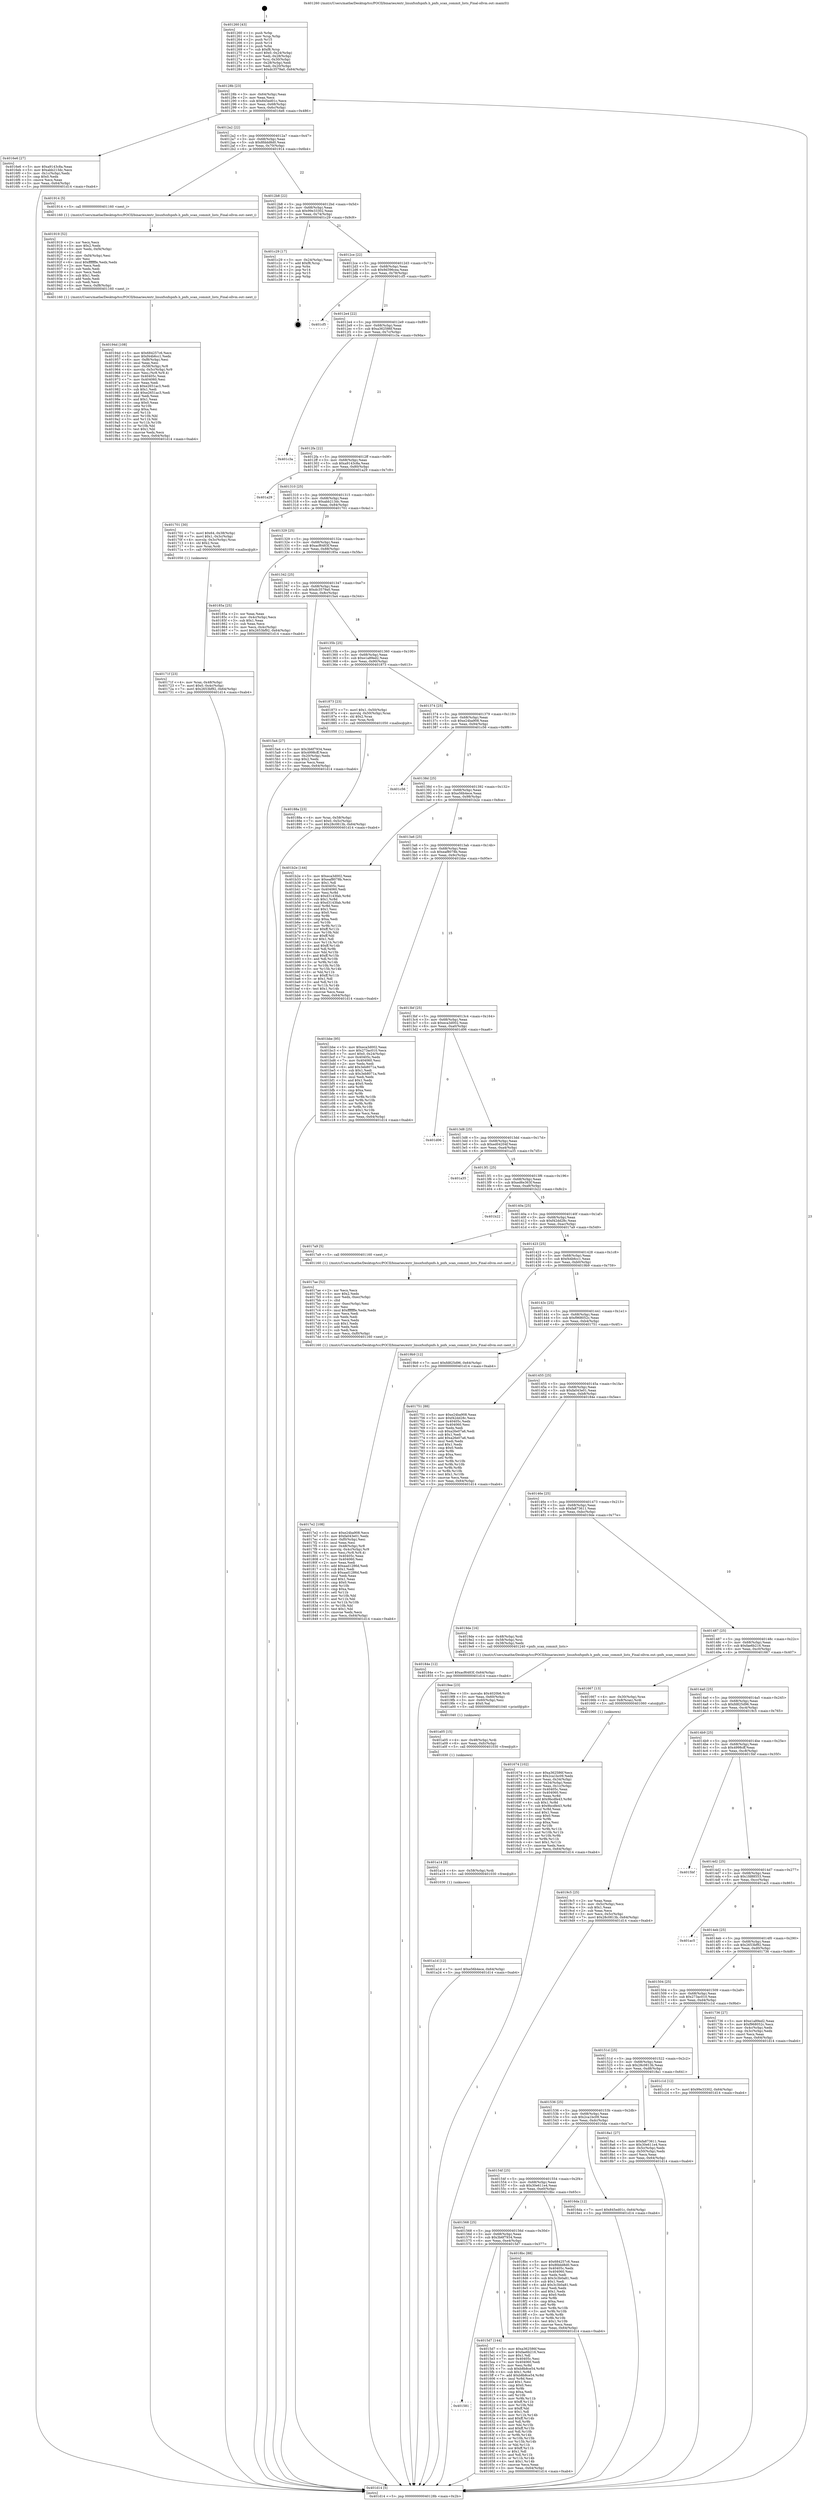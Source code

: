 digraph "0x401260" {
  label = "0x401260 (/mnt/c/Users/mathe/Desktop/tcc/POCII/binaries/extr_linuxfsnfspnfs.h_pnfs_scan_commit_lists_Final-ollvm.out::main(0))"
  labelloc = "t"
  node[shape=record]

  Entry [label="",width=0.3,height=0.3,shape=circle,fillcolor=black,style=filled]
  "0x40128b" [label="{
     0x40128b [23]\l
     | [instrs]\l
     &nbsp;&nbsp;0x40128b \<+3\>: mov -0x64(%rbp),%eax\l
     &nbsp;&nbsp;0x40128e \<+2\>: mov %eax,%ecx\l
     &nbsp;&nbsp;0x401290 \<+6\>: sub $0x845ed01c,%ecx\l
     &nbsp;&nbsp;0x401296 \<+3\>: mov %eax,-0x68(%rbp)\l
     &nbsp;&nbsp;0x401299 \<+3\>: mov %ecx,-0x6c(%rbp)\l
     &nbsp;&nbsp;0x40129c \<+6\>: je 00000000004016e6 \<main+0x486\>\l
  }"]
  "0x4016e6" [label="{
     0x4016e6 [27]\l
     | [instrs]\l
     &nbsp;&nbsp;0x4016e6 \<+5\>: mov $0xa9143c8a,%eax\l
     &nbsp;&nbsp;0x4016eb \<+5\>: mov $0xabb213dc,%ecx\l
     &nbsp;&nbsp;0x4016f0 \<+3\>: mov -0x1c(%rbp),%edx\l
     &nbsp;&nbsp;0x4016f3 \<+3\>: cmp $0x0,%edx\l
     &nbsp;&nbsp;0x4016f6 \<+3\>: cmove %ecx,%eax\l
     &nbsp;&nbsp;0x4016f9 \<+3\>: mov %eax,-0x64(%rbp)\l
     &nbsp;&nbsp;0x4016fc \<+5\>: jmp 0000000000401d14 \<main+0xab4\>\l
  }"]
  "0x4012a2" [label="{
     0x4012a2 [22]\l
     | [instrs]\l
     &nbsp;&nbsp;0x4012a2 \<+5\>: jmp 00000000004012a7 \<main+0x47\>\l
     &nbsp;&nbsp;0x4012a7 \<+3\>: mov -0x68(%rbp),%eax\l
     &nbsp;&nbsp;0x4012aa \<+5\>: sub $0x8fddd8d0,%eax\l
     &nbsp;&nbsp;0x4012af \<+3\>: mov %eax,-0x70(%rbp)\l
     &nbsp;&nbsp;0x4012b2 \<+6\>: je 0000000000401914 \<main+0x6b4\>\l
  }"]
  Exit [label="",width=0.3,height=0.3,shape=circle,fillcolor=black,style=filled,peripheries=2]
  "0x401914" [label="{
     0x401914 [5]\l
     | [instrs]\l
     &nbsp;&nbsp;0x401914 \<+5\>: call 0000000000401160 \<next_i\>\l
     | [calls]\l
     &nbsp;&nbsp;0x401160 \{1\} (/mnt/c/Users/mathe/Desktop/tcc/POCII/binaries/extr_linuxfsnfspnfs.h_pnfs_scan_commit_lists_Final-ollvm.out::next_i)\l
  }"]
  "0x4012b8" [label="{
     0x4012b8 [22]\l
     | [instrs]\l
     &nbsp;&nbsp;0x4012b8 \<+5\>: jmp 00000000004012bd \<main+0x5d\>\l
     &nbsp;&nbsp;0x4012bd \<+3\>: mov -0x68(%rbp),%eax\l
     &nbsp;&nbsp;0x4012c0 \<+5\>: sub $0x99e33302,%eax\l
     &nbsp;&nbsp;0x4012c5 \<+3\>: mov %eax,-0x74(%rbp)\l
     &nbsp;&nbsp;0x4012c8 \<+6\>: je 0000000000401c29 \<main+0x9c9\>\l
  }"]
  "0x401a1d" [label="{
     0x401a1d [12]\l
     | [instrs]\l
     &nbsp;&nbsp;0x401a1d \<+7\>: movl $0xe56b4ece,-0x64(%rbp)\l
     &nbsp;&nbsp;0x401a24 \<+5\>: jmp 0000000000401d14 \<main+0xab4\>\l
  }"]
  "0x401c29" [label="{
     0x401c29 [17]\l
     | [instrs]\l
     &nbsp;&nbsp;0x401c29 \<+3\>: mov -0x24(%rbp),%eax\l
     &nbsp;&nbsp;0x401c2c \<+7\>: add $0xf8,%rsp\l
     &nbsp;&nbsp;0x401c33 \<+1\>: pop %rbx\l
     &nbsp;&nbsp;0x401c34 \<+2\>: pop %r14\l
     &nbsp;&nbsp;0x401c36 \<+2\>: pop %r15\l
     &nbsp;&nbsp;0x401c38 \<+1\>: pop %rbp\l
     &nbsp;&nbsp;0x401c39 \<+1\>: ret\l
  }"]
  "0x4012ce" [label="{
     0x4012ce [22]\l
     | [instrs]\l
     &nbsp;&nbsp;0x4012ce \<+5\>: jmp 00000000004012d3 \<main+0x73\>\l
     &nbsp;&nbsp;0x4012d3 \<+3\>: mov -0x68(%rbp),%eax\l
     &nbsp;&nbsp;0x4012d6 \<+5\>: sub $0x9d396cea,%eax\l
     &nbsp;&nbsp;0x4012db \<+3\>: mov %eax,-0x78(%rbp)\l
     &nbsp;&nbsp;0x4012de \<+6\>: je 0000000000401cf5 \<main+0xa95\>\l
  }"]
  "0x401a14" [label="{
     0x401a14 [9]\l
     | [instrs]\l
     &nbsp;&nbsp;0x401a14 \<+4\>: mov -0x58(%rbp),%rdi\l
     &nbsp;&nbsp;0x401a18 \<+5\>: call 0000000000401030 \<free@plt\>\l
     | [calls]\l
     &nbsp;&nbsp;0x401030 \{1\} (unknown)\l
  }"]
  "0x401cf5" [label="{
     0x401cf5\l
  }", style=dashed]
  "0x4012e4" [label="{
     0x4012e4 [22]\l
     | [instrs]\l
     &nbsp;&nbsp;0x4012e4 \<+5\>: jmp 00000000004012e9 \<main+0x89\>\l
     &nbsp;&nbsp;0x4012e9 \<+3\>: mov -0x68(%rbp),%eax\l
     &nbsp;&nbsp;0x4012ec \<+5\>: sub $0xa362586f,%eax\l
     &nbsp;&nbsp;0x4012f1 \<+3\>: mov %eax,-0x7c(%rbp)\l
     &nbsp;&nbsp;0x4012f4 \<+6\>: je 0000000000401c3a \<main+0x9da\>\l
  }"]
  "0x401a05" [label="{
     0x401a05 [15]\l
     | [instrs]\l
     &nbsp;&nbsp;0x401a05 \<+4\>: mov -0x48(%rbp),%rdi\l
     &nbsp;&nbsp;0x401a09 \<+6\>: mov %eax,-0xfc(%rbp)\l
     &nbsp;&nbsp;0x401a0f \<+5\>: call 0000000000401030 \<free@plt\>\l
     | [calls]\l
     &nbsp;&nbsp;0x401030 \{1\} (unknown)\l
  }"]
  "0x401c3a" [label="{
     0x401c3a\l
  }", style=dashed]
  "0x4012fa" [label="{
     0x4012fa [22]\l
     | [instrs]\l
     &nbsp;&nbsp;0x4012fa \<+5\>: jmp 00000000004012ff \<main+0x9f\>\l
     &nbsp;&nbsp;0x4012ff \<+3\>: mov -0x68(%rbp),%eax\l
     &nbsp;&nbsp;0x401302 \<+5\>: sub $0xa9143c8a,%eax\l
     &nbsp;&nbsp;0x401307 \<+3\>: mov %eax,-0x80(%rbp)\l
     &nbsp;&nbsp;0x40130a \<+6\>: je 0000000000401a29 \<main+0x7c9\>\l
  }"]
  "0x4019ee" [label="{
     0x4019ee [23]\l
     | [instrs]\l
     &nbsp;&nbsp;0x4019ee \<+10\>: movabs $0x4020b6,%rdi\l
     &nbsp;&nbsp;0x4019f8 \<+3\>: mov %eax,-0x60(%rbp)\l
     &nbsp;&nbsp;0x4019fb \<+3\>: mov -0x60(%rbp),%esi\l
     &nbsp;&nbsp;0x4019fe \<+2\>: mov $0x0,%al\l
     &nbsp;&nbsp;0x401a00 \<+5\>: call 0000000000401040 \<printf@plt\>\l
     | [calls]\l
     &nbsp;&nbsp;0x401040 \{1\} (unknown)\l
  }"]
  "0x401a29" [label="{
     0x401a29\l
  }", style=dashed]
  "0x401310" [label="{
     0x401310 [25]\l
     | [instrs]\l
     &nbsp;&nbsp;0x401310 \<+5\>: jmp 0000000000401315 \<main+0xb5\>\l
     &nbsp;&nbsp;0x401315 \<+3\>: mov -0x68(%rbp),%eax\l
     &nbsp;&nbsp;0x401318 \<+5\>: sub $0xabb213dc,%eax\l
     &nbsp;&nbsp;0x40131d \<+6\>: mov %eax,-0x84(%rbp)\l
     &nbsp;&nbsp;0x401323 \<+6\>: je 0000000000401701 \<main+0x4a1\>\l
  }"]
  "0x40194d" [label="{
     0x40194d [108]\l
     | [instrs]\l
     &nbsp;&nbsp;0x40194d \<+5\>: mov $0x684257c6,%ecx\l
     &nbsp;&nbsp;0x401952 \<+5\>: mov $0xf44b6cc1,%edx\l
     &nbsp;&nbsp;0x401957 \<+6\>: mov -0xf8(%rbp),%esi\l
     &nbsp;&nbsp;0x40195d \<+3\>: imul %eax,%esi\l
     &nbsp;&nbsp;0x401960 \<+4\>: mov -0x58(%rbp),%r8\l
     &nbsp;&nbsp;0x401964 \<+4\>: movslq -0x5c(%rbp),%r9\l
     &nbsp;&nbsp;0x401968 \<+4\>: mov %esi,(%r8,%r9,4)\l
     &nbsp;&nbsp;0x40196c \<+7\>: mov 0x40405c,%eax\l
     &nbsp;&nbsp;0x401973 \<+7\>: mov 0x404060,%esi\l
     &nbsp;&nbsp;0x40197a \<+2\>: mov %eax,%edi\l
     &nbsp;&nbsp;0x40197c \<+6\>: sub $0xe2651ac3,%edi\l
     &nbsp;&nbsp;0x401982 \<+3\>: sub $0x1,%edi\l
     &nbsp;&nbsp;0x401985 \<+6\>: add $0xe2651ac3,%edi\l
     &nbsp;&nbsp;0x40198b \<+3\>: imul %edi,%eax\l
     &nbsp;&nbsp;0x40198e \<+3\>: and $0x1,%eax\l
     &nbsp;&nbsp;0x401991 \<+3\>: cmp $0x0,%eax\l
     &nbsp;&nbsp;0x401994 \<+4\>: sete %r10b\l
     &nbsp;&nbsp;0x401998 \<+3\>: cmp $0xa,%esi\l
     &nbsp;&nbsp;0x40199b \<+4\>: setl %r11b\l
     &nbsp;&nbsp;0x40199f \<+3\>: mov %r10b,%bl\l
     &nbsp;&nbsp;0x4019a2 \<+3\>: and %r11b,%bl\l
     &nbsp;&nbsp;0x4019a5 \<+3\>: xor %r11b,%r10b\l
     &nbsp;&nbsp;0x4019a8 \<+3\>: or %r10b,%bl\l
     &nbsp;&nbsp;0x4019ab \<+3\>: test $0x1,%bl\l
     &nbsp;&nbsp;0x4019ae \<+3\>: cmovne %edx,%ecx\l
     &nbsp;&nbsp;0x4019b1 \<+3\>: mov %ecx,-0x64(%rbp)\l
     &nbsp;&nbsp;0x4019b4 \<+5\>: jmp 0000000000401d14 \<main+0xab4\>\l
  }"]
  "0x401701" [label="{
     0x401701 [30]\l
     | [instrs]\l
     &nbsp;&nbsp;0x401701 \<+7\>: movl $0x64,-0x38(%rbp)\l
     &nbsp;&nbsp;0x401708 \<+7\>: movl $0x1,-0x3c(%rbp)\l
     &nbsp;&nbsp;0x40170f \<+4\>: movslq -0x3c(%rbp),%rax\l
     &nbsp;&nbsp;0x401713 \<+4\>: shl $0x2,%rax\l
     &nbsp;&nbsp;0x401717 \<+3\>: mov %rax,%rdi\l
     &nbsp;&nbsp;0x40171a \<+5\>: call 0000000000401050 \<malloc@plt\>\l
     | [calls]\l
     &nbsp;&nbsp;0x401050 \{1\} (unknown)\l
  }"]
  "0x401329" [label="{
     0x401329 [25]\l
     | [instrs]\l
     &nbsp;&nbsp;0x401329 \<+5\>: jmp 000000000040132e \<main+0xce\>\l
     &nbsp;&nbsp;0x40132e \<+3\>: mov -0x68(%rbp),%eax\l
     &nbsp;&nbsp;0x401331 \<+5\>: sub $0xacf6483f,%eax\l
     &nbsp;&nbsp;0x401336 \<+6\>: mov %eax,-0x88(%rbp)\l
     &nbsp;&nbsp;0x40133c \<+6\>: je 000000000040185a \<main+0x5fa\>\l
  }"]
  "0x401919" [label="{
     0x401919 [52]\l
     | [instrs]\l
     &nbsp;&nbsp;0x401919 \<+2\>: xor %ecx,%ecx\l
     &nbsp;&nbsp;0x40191b \<+5\>: mov $0x2,%edx\l
     &nbsp;&nbsp;0x401920 \<+6\>: mov %edx,-0xf4(%rbp)\l
     &nbsp;&nbsp;0x401926 \<+1\>: cltd\l
     &nbsp;&nbsp;0x401927 \<+6\>: mov -0xf4(%rbp),%esi\l
     &nbsp;&nbsp;0x40192d \<+2\>: idiv %esi\l
     &nbsp;&nbsp;0x40192f \<+6\>: imul $0xfffffffe,%edx,%edx\l
     &nbsp;&nbsp;0x401935 \<+2\>: mov %ecx,%edi\l
     &nbsp;&nbsp;0x401937 \<+2\>: sub %edx,%edi\l
     &nbsp;&nbsp;0x401939 \<+2\>: mov %ecx,%edx\l
     &nbsp;&nbsp;0x40193b \<+3\>: sub $0x1,%edx\l
     &nbsp;&nbsp;0x40193e \<+2\>: add %edx,%edi\l
     &nbsp;&nbsp;0x401940 \<+2\>: sub %edi,%ecx\l
     &nbsp;&nbsp;0x401942 \<+6\>: mov %ecx,-0xf8(%rbp)\l
     &nbsp;&nbsp;0x401948 \<+5\>: call 0000000000401160 \<next_i\>\l
     | [calls]\l
     &nbsp;&nbsp;0x401160 \{1\} (/mnt/c/Users/mathe/Desktop/tcc/POCII/binaries/extr_linuxfsnfspnfs.h_pnfs_scan_commit_lists_Final-ollvm.out::next_i)\l
  }"]
  "0x40185a" [label="{
     0x40185a [25]\l
     | [instrs]\l
     &nbsp;&nbsp;0x40185a \<+2\>: xor %eax,%eax\l
     &nbsp;&nbsp;0x40185c \<+3\>: mov -0x4c(%rbp),%ecx\l
     &nbsp;&nbsp;0x40185f \<+3\>: sub $0x1,%eax\l
     &nbsp;&nbsp;0x401862 \<+2\>: sub %eax,%ecx\l
     &nbsp;&nbsp;0x401864 \<+3\>: mov %ecx,-0x4c(%rbp)\l
     &nbsp;&nbsp;0x401867 \<+7\>: movl $0x2653bf92,-0x64(%rbp)\l
     &nbsp;&nbsp;0x40186e \<+5\>: jmp 0000000000401d14 \<main+0xab4\>\l
  }"]
  "0x401342" [label="{
     0x401342 [25]\l
     | [instrs]\l
     &nbsp;&nbsp;0x401342 \<+5\>: jmp 0000000000401347 \<main+0xe7\>\l
     &nbsp;&nbsp;0x401347 \<+3\>: mov -0x68(%rbp),%eax\l
     &nbsp;&nbsp;0x40134a \<+5\>: sub $0xdc3579a0,%eax\l
     &nbsp;&nbsp;0x40134f \<+6\>: mov %eax,-0x8c(%rbp)\l
     &nbsp;&nbsp;0x401355 \<+6\>: je 00000000004015a4 \<main+0x344\>\l
  }"]
  "0x40188a" [label="{
     0x40188a [23]\l
     | [instrs]\l
     &nbsp;&nbsp;0x40188a \<+4\>: mov %rax,-0x58(%rbp)\l
     &nbsp;&nbsp;0x40188e \<+7\>: movl $0x0,-0x5c(%rbp)\l
     &nbsp;&nbsp;0x401895 \<+7\>: movl $0x28c0813b,-0x64(%rbp)\l
     &nbsp;&nbsp;0x40189c \<+5\>: jmp 0000000000401d14 \<main+0xab4\>\l
  }"]
  "0x4015a4" [label="{
     0x4015a4 [27]\l
     | [instrs]\l
     &nbsp;&nbsp;0x4015a4 \<+5\>: mov $0x3b6f7934,%eax\l
     &nbsp;&nbsp;0x4015a9 \<+5\>: mov $0x4998cff,%ecx\l
     &nbsp;&nbsp;0x4015ae \<+3\>: mov -0x20(%rbp),%edx\l
     &nbsp;&nbsp;0x4015b1 \<+3\>: cmp $0x2,%edx\l
     &nbsp;&nbsp;0x4015b4 \<+3\>: cmovne %ecx,%eax\l
     &nbsp;&nbsp;0x4015b7 \<+3\>: mov %eax,-0x64(%rbp)\l
     &nbsp;&nbsp;0x4015ba \<+5\>: jmp 0000000000401d14 \<main+0xab4\>\l
  }"]
  "0x40135b" [label="{
     0x40135b [25]\l
     | [instrs]\l
     &nbsp;&nbsp;0x40135b \<+5\>: jmp 0000000000401360 \<main+0x100\>\l
     &nbsp;&nbsp;0x401360 \<+3\>: mov -0x68(%rbp),%eax\l
     &nbsp;&nbsp;0x401363 \<+5\>: sub $0xe1a89ed2,%eax\l
     &nbsp;&nbsp;0x401368 \<+6\>: mov %eax,-0x90(%rbp)\l
     &nbsp;&nbsp;0x40136e \<+6\>: je 0000000000401873 \<main+0x613\>\l
  }"]
  "0x401d14" [label="{
     0x401d14 [5]\l
     | [instrs]\l
     &nbsp;&nbsp;0x401d14 \<+5\>: jmp 000000000040128b \<main+0x2b\>\l
  }"]
  "0x401260" [label="{
     0x401260 [43]\l
     | [instrs]\l
     &nbsp;&nbsp;0x401260 \<+1\>: push %rbp\l
     &nbsp;&nbsp;0x401261 \<+3\>: mov %rsp,%rbp\l
     &nbsp;&nbsp;0x401264 \<+2\>: push %r15\l
     &nbsp;&nbsp;0x401266 \<+2\>: push %r14\l
     &nbsp;&nbsp;0x401268 \<+1\>: push %rbx\l
     &nbsp;&nbsp;0x401269 \<+7\>: sub $0xf8,%rsp\l
     &nbsp;&nbsp;0x401270 \<+7\>: movl $0x0,-0x24(%rbp)\l
     &nbsp;&nbsp;0x401277 \<+3\>: mov %edi,-0x28(%rbp)\l
     &nbsp;&nbsp;0x40127a \<+4\>: mov %rsi,-0x30(%rbp)\l
     &nbsp;&nbsp;0x40127e \<+3\>: mov -0x28(%rbp),%edi\l
     &nbsp;&nbsp;0x401281 \<+3\>: mov %edi,-0x20(%rbp)\l
     &nbsp;&nbsp;0x401284 \<+7\>: movl $0xdc3579a0,-0x64(%rbp)\l
  }"]
  "0x4017e2" [label="{
     0x4017e2 [108]\l
     | [instrs]\l
     &nbsp;&nbsp;0x4017e2 \<+5\>: mov $0xe24ba908,%ecx\l
     &nbsp;&nbsp;0x4017e7 \<+5\>: mov $0xfa043e01,%edx\l
     &nbsp;&nbsp;0x4017ec \<+6\>: mov -0xf0(%rbp),%esi\l
     &nbsp;&nbsp;0x4017f2 \<+3\>: imul %eax,%esi\l
     &nbsp;&nbsp;0x4017f5 \<+4\>: mov -0x48(%rbp),%r8\l
     &nbsp;&nbsp;0x4017f9 \<+4\>: movslq -0x4c(%rbp),%r9\l
     &nbsp;&nbsp;0x4017fd \<+4\>: mov %esi,(%r8,%r9,4)\l
     &nbsp;&nbsp;0x401801 \<+7\>: mov 0x40405c,%eax\l
     &nbsp;&nbsp;0x401808 \<+7\>: mov 0x404060,%esi\l
     &nbsp;&nbsp;0x40180f \<+2\>: mov %eax,%edi\l
     &nbsp;&nbsp;0x401811 \<+6\>: add $0xaad1286d,%edi\l
     &nbsp;&nbsp;0x401817 \<+3\>: sub $0x1,%edi\l
     &nbsp;&nbsp;0x40181a \<+6\>: sub $0xaad1286d,%edi\l
     &nbsp;&nbsp;0x401820 \<+3\>: imul %edi,%eax\l
     &nbsp;&nbsp;0x401823 \<+3\>: and $0x1,%eax\l
     &nbsp;&nbsp;0x401826 \<+3\>: cmp $0x0,%eax\l
     &nbsp;&nbsp;0x401829 \<+4\>: sete %r10b\l
     &nbsp;&nbsp;0x40182d \<+3\>: cmp $0xa,%esi\l
     &nbsp;&nbsp;0x401830 \<+4\>: setl %r11b\l
     &nbsp;&nbsp;0x401834 \<+3\>: mov %r10b,%bl\l
     &nbsp;&nbsp;0x401837 \<+3\>: and %r11b,%bl\l
     &nbsp;&nbsp;0x40183a \<+3\>: xor %r11b,%r10b\l
     &nbsp;&nbsp;0x40183d \<+3\>: or %r10b,%bl\l
     &nbsp;&nbsp;0x401840 \<+3\>: test $0x1,%bl\l
     &nbsp;&nbsp;0x401843 \<+3\>: cmovne %edx,%ecx\l
     &nbsp;&nbsp;0x401846 \<+3\>: mov %ecx,-0x64(%rbp)\l
     &nbsp;&nbsp;0x401849 \<+5\>: jmp 0000000000401d14 \<main+0xab4\>\l
  }"]
  "0x401873" [label="{
     0x401873 [23]\l
     | [instrs]\l
     &nbsp;&nbsp;0x401873 \<+7\>: movl $0x1,-0x50(%rbp)\l
     &nbsp;&nbsp;0x40187a \<+4\>: movslq -0x50(%rbp),%rax\l
     &nbsp;&nbsp;0x40187e \<+4\>: shl $0x2,%rax\l
     &nbsp;&nbsp;0x401882 \<+3\>: mov %rax,%rdi\l
     &nbsp;&nbsp;0x401885 \<+5\>: call 0000000000401050 \<malloc@plt\>\l
     | [calls]\l
     &nbsp;&nbsp;0x401050 \{1\} (unknown)\l
  }"]
  "0x401374" [label="{
     0x401374 [25]\l
     | [instrs]\l
     &nbsp;&nbsp;0x401374 \<+5\>: jmp 0000000000401379 \<main+0x119\>\l
     &nbsp;&nbsp;0x401379 \<+3\>: mov -0x68(%rbp),%eax\l
     &nbsp;&nbsp;0x40137c \<+5\>: sub $0xe24ba908,%eax\l
     &nbsp;&nbsp;0x401381 \<+6\>: mov %eax,-0x94(%rbp)\l
     &nbsp;&nbsp;0x401387 \<+6\>: je 0000000000401c56 \<main+0x9f6\>\l
  }"]
  "0x4017ae" [label="{
     0x4017ae [52]\l
     | [instrs]\l
     &nbsp;&nbsp;0x4017ae \<+2\>: xor %ecx,%ecx\l
     &nbsp;&nbsp;0x4017b0 \<+5\>: mov $0x2,%edx\l
     &nbsp;&nbsp;0x4017b5 \<+6\>: mov %edx,-0xec(%rbp)\l
     &nbsp;&nbsp;0x4017bb \<+1\>: cltd\l
     &nbsp;&nbsp;0x4017bc \<+6\>: mov -0xec(%rbp),%esi\l
     &nbsp;&nbsp;0x4017c2 \<+2\>: idiv %esi\l
     &nbsp;&nbsp;0x4017c4 \<+6\>: imul $0xfffffffe,%edx,%edx\l
     &nbsp;&nbsp;0x4017ca \<+2\>: mov %ecx,%edi\l
     &nbsp;&nbsp;0x4017cc \<+2\>: sub %edx,%edi\l
     &nbsp;&nbsp;0x4017ce \<+2\>: mov %ecx,%edx\l
     &nbsp;&nbsp;0x4017d0 \<+3\>: sub $0x1,%edx\l
     &nbsp;&nbsp;0x4017d3 \<+2\>: add %edx,%edi\l
     &nbsp;&nbsp;0x4017d5 \<+2\>: sub %edi,%ecx\l
     &nbsp;&nbsp;0x4017d7 \<+6\>: mov %ecx,-0xf0(%rbp)\l
     &nbsp;&nbsp;0x4017dd \<+5\>: call 0000000000401160 \<next_i\>\l
     | [calls]\l
     &nbsp;&nbsp;0x401160 \{1\} (/mnt/c/Users/mathe/Desktop/tcc/POCII/binaries/extr_linuxfsnfspnfs.h_pnfs_scan_commit_lists_Final-ollvm.out::next_i)\l
  }"]
  "0x401c56" [label="{
     0x401c56\l
  }", style=dashed]
  "0x40138d" [label="{
     0x40138d [25]\l
     | [instrs]\l
     &nbsp;&nbsp;0x40138d \<+5\>: jmp 0000000000401392 \<main+0x132\>\l
     &nbsp;&nbsp;0x401392 \<+3\>: mov -0x68(%rbp),%eax\l
     &nbsp;&nbsp;0x401395 \<+5\>: sub $0xe56b4ece,%eax\l
     &nbsp;&nbsp;0x40139a \<+6\>: mov %eax,-0x98(%rbp)\l
     &nbsp;&nbsp;0x4013a0 \<+6\>: je 0000000000401b2e \<main+0x8ce\>\l
  }"]
  "0x40171f" [label="{
     0x40171f [23]\l
     | [instrs]\l
     &nbsp;&nbsp;0x40171f \<+4\>: mov %rax,-0x48(%rbp)\l
     &nbsp;&nbsp;0x401723 \<+7\>: movl $0x0,-0x4c(%rbp)\l
     &nbsp;&nbsp;0x40172a \<+7\>: movl $0x2653bf92,-0x64(%rbp)\l
     &nbsp;&nbsp;0x401731 \<+5\>: jmp 0000000000401d14 \<main+0xab4\>\l
  }"]
  "0x401b2e" [label="{
     0x401b2e [144]\l
     | [instrs]\l
     &nbsp;&nbsp;0x401b2e \<+5\>: mov $0xeca3d002,%eax\l
     &nbsp;&nbsp;0x401b33 \<+5\>: mov $0xeaf8078b,%ecx\l
     &nbsp;&nbsp;0x401b38 \<+2\>: mov $0x1,%dl\l
     &nbsp;&nbsp;0x401b3a \<+7\>: mov 0x40405c,%esi\l
     &nbsp;&nbsp;0x401b41 \<+7\>: mov 0x404060,%edi\l
     &nbsp;&nbsp;0x401b48 \<+3\>: mov %esi,%r8d\l
     &nbsp;&nbsp;0x401b4b \<+7\>: add $0xd3143fab,%r8d\l
     &nbsp;&nbsp;0x401b52 \<+4\>: sub $0x1,%r8d\l
     &nbsp;&nbsp;0x401b56 \<+7\>: sub $0xd3143fab,%r8d\l
     &nbsp;&nbsp;0x401b5d \<+4\>: imul %r8d,%esi\l
     &nbsp;&nbsp;0x401b61 \<+3\>: and $0x1,%esi\l
     &nbsp;&nbsp;0x401b64 \<+3\>: cmp $0x0,%esi\l
     &nbsp;&nbsp;0x401b67 \<+4\>: sete %r9b\l
     &nbsp;&nbsp;0x401b6b \<+3\>: cmp $0xa,%edi\l
     &nbsp;&nbsp;0x401b6e \<+4\>: setl %r10b\l
     &nbsp;&nbsp;0x401b72 \<+3\>: mov %r9b,%r11b\l
     &nbsp;&nbsp;0x401b75 \<+4\>: xor $0xff,%r11b\l
     &nbsp;&nbsp;0x401b79 \<+3\>: mov %r10b,%bl\l
     &nbsp;&nbsp;0x401b7c \<+3\>: xor $0xff,%bl\l
     &nbsp;&nbsp;0x401b7f \<+3\>: xor $0x1,%dl\l
     &nbsp;&nbsp;0x401b82 \<+3\>: mov %r11b,%r14b\l
     &nbsp;&nbsp;0x401b85 \<+4\>: and $0xff,%r14b\l
     &nbsp;&nbsp;0x401b89 \<+3\>: and %dl,%r9b\l
     &nbsp;&nbsp;0x401b8c \<+3\>: mov %bl,%r15b\l
     &nbsp;&nbsp;0x401b8f \<+4\>: and $0xff,%r15b\l
     &nbsp;&nbsp;0x401b93 \<+3\>: and %dl,%r10b\l
     &nbsp;&nbsp;0x401b96 \<+3\>: or %r9b,%r14b\l
     &nbsp;&nbsp;0x401b99 \<+3\>: or %r10b,%r15b\l
     &nbsp;&nbsp;0x401b9c \<+3\>: xor %r15b,%r14b\l
     &nbsp;&nbsp;0x401b9f \<+3\>: or %bl,%r11b\l
     &nbsp;&nbsp;0x401ba2 \<+4\>: xor $0xff,%r11b\l
     &nbsp;&nbsp;0x401ba6 \<+3\>: or $0x1,%dl\l
     &nbsp;&nbsp;0x401ba9 \<+3\>: and %dl,%r11b\l
     &nbsp;&nbsp;0x401bac \<+3\>: or %r11b,%r14b\l
     &nbsp;&nbsp;0x401baf \<+4\>: test $0x1,%r14b\l
     &nbsp;&nbsp;0x401bb3 \<+3\>: cmovne %ecx,%eax\l
     &nbsp;&nbsp;0x401bb6 \<+3\>: mov %eax,-0x64(%rbp)\l
     &nbsp;&nbsp;0x401bb9 \<+5\>: jmp 0000000000401d14 \<main+0xab4\>\l
  }"]
  "0x4013a6" [label="{
     0x4013a6 [25]\l
     | [instrs]\l
     &nbsp;&nbsp;0x4013a6 \<+5\>: jmp 00000000004013ab \<main+0x14b\>\l
     &nbsp;&nbsp;0x4013ab \<+3\>: mov -0x68(%rbp),%eax\l
     &nbsp;&nbsp;0x4013ae \<+5\>: sub $0xeaf8078b,%eax\l
     &nbsp;&nbsp;0x4013b3 \<+6\>: mov %eax,-0x9c(%rbp)\l
     &nbsp;&nbsp;0x4013b9 \<+6\>: je 0000000000401bbe \<main+0x95e\>\l
  }"]
  "0x401674" [label="{
     0x401674 [102]\l
     | [instrs]\l
     &nbsp;&nbsp;0x401674 \<+5\>: mov $0xa362586f,%ecx\l
     &nbsp;&nbsp;0x401679 \<+5\>: mov $0x2ca1bc09,%edx\l
     &nbsp;&nbsp;0x40167e \<+3\>: mov %eax,-0x34(%rbp)\l
     &nbsp;&nbsp;0x401681 \<+3\>: mov -0x34(%rbp),%eax\l
     &nbsp;&nbsp;0x401684 \<+3\>: mov %eax,-0x1c(%rbp)\l
     &nbsp;&nbsp;0x401687 \<+7\>: mov 0x40405c,%eax\l
     &nbsp;&nbsp;0x40168e \<+7\>: mov 0x404060,%esi\l
     &nbsp;&nbsp;0x401695 \<+3\>: mov %eax,%r8d\l
     &nbsp;&nbsp;0x401698 \<+7\>: add $0x9bcdfe43,%r8d\l
     &nbsp;&nbsp;0x40169f \<+4\>: sub $0x1,%r8d\l
     &nbsp;&nbsp;0x4016a3 \<+7\>: sub $0x9bcdfe43,%r8d\l
     &nbsp;&nbsp;0x4016aa \<+4\>: imul %r8d,%eax\l
     &nbsp;&nbsp;0x4016ae \<+3\>: and $0x1,%eax\l
     &nbsp;&nbsp;0x4016b1 \<+3\>: cmp $0x0,%eax\l
     &nbsp;&nbsp;0x4016b4 \<+4\>: sete %r9b\l
     &nbsp;&nbsp;0x4016b8 \<+3\>: cmp $0xa,%esi\l
     &nbsp;&nbsp;0x4016bb \<+4\>: setl %r10b\l
     &nbsp;&nbsp;0x4016bf \<+3\>: mov %r9b,%r11b\l
     &nbsp;&nbsp;0x4016c2 \<+3\>: and %r10b,%r11b\l
     &nbsp;&nbsp;0x4016c5 \<+3\>: xor %r10b,%r9b\l
     &nbsp;&nbsp;0x4016c8 \<+3\>: or %r9b,%r11b\l
     &nbsp;&nbsp;0x4016cb \<+4\>: test $0x1,%r11b\l
     &nbsp;&nbsp;0x4016cf \<+3\>: cmovne %edx,%ecx\l
     &nbsp;&nbsp;0x4016d2 \<+3\>: mov %ecx,-0x64(%rbp)\l
     &nbsp;&nbsp;0x4016d5 \<+5\>: jmp 0000000000401d14 \<main+0xab4\>\l
  }"]
  "0x401bbe" [label="{
     0x401bbe [95]\l
     | [instrs]\l
     &nbsp;&nbsp;0x401bbe \<+5\>: mov $0xeca3d002,%eax\l
     &nbsp;&nbsp;0x401bc3 \<+5\>: mov $0x273ac010,%ecx\l
     &nbsp;&nbsp;0x401bc8 \<+7\>: movl $0x0,-0x24(%rbp)\l
     &nbsp;&nbsp;0x401bcf \<+7\>: mov 0x40405c,%edx\l
     &nbsp;&nbsp;0x401bd6 \<+7\>: mov 0x404060,%esi\l
     &nbsp;&nbsp;0x401bdd \<+2\>: mov %edx,%edi\l
     &nbsp;&nbsp;0x401bdf \<+6\>: add $0x3eb8071a,%edi\l
     &nbsp;&nbsp;0x401be5 \<+3\>: sub $0x1,%edi\l
     &nbsp;&nbsp;0x401be8 \<+6\>: sub $0x3eb8071a,%edi\l
     &nbsp;&nbsp;0x401bee \<+3\>: imul %edi,%edx\l
     &nbsp;&nbsp;0x401bf1 \<+3\>: and $0x1,%edx\l
     &nbsp;&nbsp;0x401bf4 \<+3\>: cmp $0x0,%edx\l
     &nbsp;&nbsp;0x401bf7 \<+4\>: sete %r8b\l
     &nbsp;&nbsp;0x401bfb \<+3\>: cmp $0xa,%esi\l
     &nbsp;&nbsp;0x401bfe \<+4\>: setl %r9b\l
     &nbsp;&nbsp;0x401c02 \<+3\>: mov %r8b,%r10b\l
     &nbsp;&nbsp;0x401c05 \<+3\>: and %r9b,%r10b\l
     &nbsp;&nbsp;0x401c08 \<+3\>: xor %r9b,%r8b\l
     &nbsp;&nbsp;0x401c0b \<+3\>: or %r8b,%r10b\l
     &nbsp;&nbsp;0x401c0e \<+4\>: test $0x1,%r10b\l
     &nbsp;&nbsp;0x401c12 \<+3\>: cmovne %ecx,%eax\l
     &nbsp;&nbsp;0x401c15 \<+3\>: mov %eax,-0x64(%rbp)\l
     &nbsp;&nbsp;0x401c18 \<+5\>: jmp 0000000000401d14 \<main+0xab4\>\l
  }"]
  "0x4013bf" [label="{
     0x4013bf [25]\l
     | [instrs]\l
     &nbsp;&nbsp;0x4013bf \<+5\>: jmp 00000000004013c4 \<main+0x164\>\l
     &nbsp;&nbsp;0x4013c4 \<+3\>: mov -0x68(%rbp),%eax\l
     &nbsp;&nbsp;0x4013c7 \<+5\>: sub $0xeca3d002,%eax\l
     &nbsp;&nbsp;0x4013cc \<+6\>: mov %eax,-0xa0(%rbp)\l
     &nbsp;&nbsp;0x4013d2 \<+6\>: je 0000000000401d06 \<main+0xaa6\>\l
  }"]
  "0x401581" [label="{
     0x401581\l
  }", style=dashed]
  "0x401d06" [label="{
     0x401d06\l
  }", style=dashed]
  "0x4013d8" [label="{
     0x4013d8 [25]\l
     | [instrs]\l
     &nbsp;&nbsp;0x4013d8 \<+5\>: jmp 00000000004013dd \<main+0x17d\>\l
     &nbsp;&nbsp;0x4013dd \<+3\>: mov -0x68(%rbp),%eax\l
     &nbsp;&nbsp;0x4013e0 \<+5\>: sub $0xed04204f,%eax\l
     &nbsp;&nbsp;0x4013e5 \<+6\>: mov %eax,-0xa4(%rbp)\l
     &nbsp;&nbsp;0x4013eb \<+6\>: je 0000000000401a35 \<main+0x7d5\>\l
  }"]
  "0x4015d7" [label="{
     0x4015d7 [144]\l
     | [instrs]\l
     &nbsp;&nbsp;0x4015d7 \<+5\>: mov $0xa362586f,%eax\l
     &nbsp;&nbsp;0x4015dc \<+5\>: mov $0xfae6b216,%ecx\l
     &nbsp;&nbsp;0x4015e1 \<+2\>: mov $0x1,%dl\l
     &nbsp;&nbsp;0x4015e3 \<+7\>: mov 0x40405c,%esi\l
     &nbsp;&nbsp;0x4015ea \<+7\>: mov 0x404060,%edi\l
     &nbsp;&nbsp;0x4015f1 \<+3\>: mov %esi,%r8d\l
     &nbsp;&nbsp;0x4015f4 \<+7\>: sub $0xb8b8ce54,%r8d\l
     &nbsp;&nbsp;0x4015fb \<+4\>: sub $0x1,%r8d\l
     &nbsp;&nbsp;0x4015ff \<+7\>: add $0xb8b8ce54,%r8d\l
     &nbsp;&nbsp;0x401606 \<+4\>: imul %r8d,%esi\l
     &nbsp;&nbsp;0x40160a \<+3\>: and $0x1,%esi\l
     &nbsp;&nbsp;0x40160d \<+3\>: cmp $0x0,%esi\l
     &nbsp;&nbsp;0x401610 \<+4\>: sete %r9b\l
     &nbsp;&nbsp;0x401614 \<+3\>: cmp $0xa,%edi\l
     &nbsp;&nbsp;0x401617 \<+4\>: setl %r10b\l
     &nbsp;&nbsp;0x40161b \<+3\>: mov %r9b,%r11b\l
     &nbsp;&nbsp;0x40161e \<+4\>: xor $0xff,%r11b\l
     &nbsp;&nbsp;0x401622 \<+3\>: mov %r10b,%bl\l
     &nbsp;&nbsp;0x401625 \<+3\>: xor $0xff,%bl\l
     &nbsp;&nbsp;0x401628 \<+3\>: xor $0x1,%dl\l
     &nbsp;&nbsp;0x40162b \<+3\>: mov %r11b,%r14b\l
     &nbsp;&nbsp;0x40162e \<+4\>: and $0xff,%r14b\l
     &nbsp;&nbsp;0x401632 \<+3\>: and %dl,%r9b\l
     &nbsp;&nbsp;0x401635 \<+3\>: mov %bl,%r15b\l
     &nbsp;&nbsp;0x401638 \<+4\>: and $0xff,%r15b\l
     &nbsp;&nbsp;0x40163c \<+3\>: and %dl,%r10b\l
     &nbsp;&nbsp;0x40163f \<+3\>: or %r9b,%r14b\l
     &nbsp;&nbsp;0x401642 \<+3\>: or %r10b,%r15b\l
     &nbsp;&nbsp;0x401645 \<+3\>: xor %r15b,%r14b\l
     &nbsp;&nbsp;0x401648 \<+3\>: or %bl,%r11b\l
     &nbsp;&nbsp;0x40164b \<+4\>: xor $0xff,%r11b\l
     &nbsp;&nbsp;0x40164f \<+3\>: or $0x1,%dl\l
     &nbsp;&nbsp;0x401652 \<+3\>: and %dl,%r11b\l
     &nbsp;&nbsp;0x401655 \<+3\>: or %r11b,%r14b\l
     &nbsp;&nbsp;0x401658 \<+4\>: test $0x1,%r14b\l
     &nbsp;&nbsp;0x40165c \<+3\>: cmovne %ecx,%eax\l
     &nbsp;&nbsp;0x40165f \<+3\>: mov %eax,-0x64(%rbp)\l
     &nbsp;&nbsp;0x401662 \<+5\>: jmp 0000000000401d14 \<main+0xab4\>\l
  }"]
  "0x401a35" [label="{
     0x401a35\l
  }", style=dashed]
  "0x4013f1" [label="{
     0x4013f1 [25]\l
     | [instrs]\l
     &nbsp;&nbsp;0x4013f1 \<+5\>: jmp 00000000004013f6 \<main+0x196\>\l
     &nbsp;&nbsp;0x4013f6 \<+3\>: mov -0x68(%rbp),%eax\l
     &nbsp;&nbsp;0x4013f9 \<+5\>: sub $0xed6e363f,%eax\l
     &nbsp;&nbsp;0x4013fe \<+6\>: mov %eax,-0xa8(%rbp)\l
     &nbsp;&nbsp;0x401404 \<+6\>: je 0000000000401b22 \<main+0x8c2\>\l
  }"]
  "0x401568" [label="{
     0x401568 [25]\l
     | [instrs]\l
     &nbsp;&nbsp;0x401568 \<+5\>: jmp 000000000040156d \<main+0x30d\>\l
     &nbsp;&nbsp;0x40156d \<+3\>: mov -0x68(%rbp),%eax\l
     &nbsp;&nbsp;0x401570 \<+5\>: sub $0x3b6f7934,%eax\l
     &nbsp;&nbsp;0x401575 \<+6\>: mov %eax,-0xe4(%rbp)\l
     &nbsp;&nbsp;0x40157b \<+6\>: je 00000000004015d7 \<main+0x377\>\l
  }"]
  "0x401b22" [label="{
     0x401b22\l
  }", style=dashed]
  "0x40140a" [label="{
     0x40140a [25]\l
     | [instrs]\l
     &nbsp;&nbsp;0x40140a \<+5\>: jmp 000000000040140f \<main+0x1af\>\l
     &nbsp;&nbsp;0x40140f \<+3\>: mov -0x68(%rbp),%eax\l
     &nbsp;&nbsp;0x401412 \<+5\>: sub $0xf42dd28c,%eax\l
     &nbsp;&nbsp;0x401417 \<+6\>: mov %eax,-0xac(%rbp)\l
     &nbsp;&nbsp;0x40141d \<+6\>: je 00000000004017a9 \<main+0x549\>\l
  }"]
  "0x4018bc" [label="{
     0x4018bc [88]\l
     | [instrs]\l
     &nbsp;&nbsp;0x4018bc \<+5\>: mov $0x684257c6,%eax\l
     &nbsp;&nbsp;0x4018c1 \<+5\>: mov $0x8fddd8d0,%ecx\l
     &nbsp;&nbsp;0x4018c6 \<+7\>: mov 0x40405c,%edx\l
     &nbsp;&nbsp;0x4018cd \<+7\>: mov 0x404060,%esi\l
     &nbsp;&nbsp;0x4018d4 \<+2\>: mov %edx,%edi\l
     &nbsp;&nbsp;0x4018d6 \<+6\>: sub $0x3c3b0a81,%edi\l
     &nbsp;&nbsp;0x4018dc \<+3\>: sub $0x1,%edi\l
     &nbsp;&nbsp;0x4018df \<+6\>: add $0x3c3b0a81,%edi\l
     &nbsp;&nbsp;0x4018e5 \<+3\>: imul %edi,%edx\l
     &nbsp;&nbsp;0x4018e8 \<+3\>: and $0x1,%edx\l
     &nbsp;&nbsp;0x4018eb \<+3\>: cmp $0x0,%edx\l
     &nbsp;&nbsp;0x4018ee \<+4\>: sete %r8b\l
     &nbsp;&nbsp;0x4018f2 \<+3\>: cmp $0xa,%esi\l
     &nbsp;&nbsp;0x4018f5 \<+4\>: setl %r9b\l
     &nbsp;&nbsp;0x4018f9 \<+3\>: mov %r8b,%r10b\l
     &nbsp;&nbsp;0x4018fc \<+3\>: and %r9b,%r10b\l
     &nbsp;&nbsp;0x4018ff \<+3\>: xor %r9b,%r8b\l
     &nbsp;&nbsp;0x401902 \<+3\>: or %r8b,%r10b\l
     &nbsp;&nbsp;0x401905 \<+4\>: test $0x1,%r10b\l
     &nbsp;&nbsp;0x401909 \<+3\>: cmovne %ecx,%eax\l
     &nbsp;&nbsp;0x40190c \<+3\>: mov %eax,-0x64(%rbp)\l
     &nbsp;&nbsp;0x40190f \<+5\>: jmp 0000000000401d14 \<main+0xab4\>\l
  }"]
  "0x4017a9" [label="{
     0x4017a9 [5]\l
     | [instrs]\l
     &nbsp;&nbsp;0x4017a9 \<+5\>: call 0000000000401160 \<next_i\>\l
     | [calls]\l
     &nbsp;&nbsp;0x401160 \{1\} (/mnt/c/Users/mathe/Desktop/tcc/POCII/binaries/extr_linuxfsnfspnfs.h_pnfs_scan_commit_lists_Final-ollvm.out::next_i)\l
  }"]
  "0x401423" [label="{
     0x401423 [25]\l
     | [instrs]\l
     &nbsp;&nbsp;0x401423 \<+5\>: jmp 0000000000401428 \<main+0x1c8\>\l
     &nbsp;&nbsp;0x401428 \<+3\>: mov -0x68(%rbp),%eax\l
     &nbsp;&nbsp;0x40142b \<+5\>: sub $0xf44b6cc1,%eax\l
     &nbsp;&nbsp;0x401430 \<+6\>: mov %eax,-0xb0(%rbp)\l
     &nbsp;&nbsp;0x401436 \<+6\>: je 00000000004019b9 \<main+0x759\>\l
  }"]
  "0x40154f" [label="{
     0x40154f [25]\l
     | [instrs]\l
     &nbsp;&nbsp;0x40154f \<+5\>: jmp 0000000000401554 \<main+0x2f4\>\l
     &nbsp;&nbsp;0x401554 \<+3\>: mov -0x68(%rbp),%eax\l
     &nbsp;&nbsp;0x401557 \<+5\>: sub $0x30e611e4,%eax\l
     &nbsp;&nbsp;0x40155c \<+6\>: mov %eax,-0xe0(%rbp)\l
     &nbsp;&nbsp;0x401562 \<+6\>: je 00000000004018bc \<main+0x65c\>\l
  }"]
  "0x4019b9" [label="{
     0x4019b9 [12]\l
     | [instrs]\l
     &nbsp;&nbsp;0x4019b9 \<+7\>: movl $0xfd825d96,-0x64(%rbp)\l
     &nbsp;&nbsp;0x4019c0 \<+5\>: jmp 0000000000401d14 \<main+0xab4\>\l
  }"]
  "0x40143c" [label="{
     0x40143c [25]\l
     | [instrs]\l
     &nbsp;&nbsp;0x40143c \<+5\>: jmp 0000000000401441 \<main+0x1e1\>\l
     &nbsp;&nbsp;0x401441 \<+3\>: mov -0x68(%rbp),%eax\l
     &nbsp;&nbsp;0x401444 \<+5\>: sub $0xf968052c,%eax\l
     &nbsp;&nbsp;0x401449 \<+6\>: mov %eax,-0xb4(%rbp)\l
     &nbsp;&nbsp;0x40144f \<+6\>: je 0000000000401751 \<main+0x4f1\>\l
  }"]
  "0x4016da" [label="{
     0x4016da [12]\l
     | [instrs]\l
     &nbsp;&nbsp;0x4016da \<+7\>: movl $0x845ed01c,-0x64(%rbp)\l
     &nbsp;&nbsp;0x4016e1 \<+5\>: jmp 0000000000401d14 \<main+0xab4\>\l
  }"]
  "0x401751" [label="{
     0x401751 [88]\l
     | [instrs]\l
     &nbsp;&nbsp;0x401751 \<+5\>: mov $0xe24ba908,%eax\l
     &nbsp;&nbsp;0x401756 \<+5\>: mov $0xf42dd28c,%ecx\l
     &nbsp;&nbsp;0x40175b \<+7\>: mov 0x40405c,%edx\l
     &nbsp;&nbsp;0x401762 \<+7\>: mov 0x404060,%esi\l
     &nbsp;&nbsp;0x401769 \<+2\>: mov %edx,%edi\l
     &nbsp;&nbsp;0x40176b \<+6\>: sub $0xa26e07a6,%edi\l
     &nbsp;&nbsp;0x401771 \<+3\>: sub $0x1,%edi\l
     &nbsp;&nbsp;0x401774 \<+6\>: add $0xa26e07a6,%edi\l
     &nbsp;&nbsp;0x40177a \<+3\>: imul %edi,%edx\l
     &nbsp;&nbsp;0x40177d \<+3\>: and $0x1,%edx\l
     &nbsp;&nbsp;0x401780 \<+3\>: cmp $0x0,%edx\l
     &nbsp;&nbsp;0x401783 \<+4\>: sete %r8b\l
     &nbsp;&nbsp;0x401787 \<+3\>: cmp $0xa,%esi\l
     &nbsp;&nbsp;0x40178a \<+4\>: setl %r9b\l
     &nbsp;&nbsp;0x40178e \<+3\>: mov %r8b,%r10b\l
     &nbsp;&nbsp;0x401791 \<+3\>: and %r9b,%r10b\l
     &nbsp;&nbsp;0x401794 \<+3\>: xor %r9b,%r8b\l
     &nbsp;&nbsp;0x401797 \<+3\>: or %r8b,%r10b\l
     &nbsp;&nbsp;0x40179a \<+4\>: test $0x1,%r10b\l
     &nbsp;&nbsp;0x40179e \<+3\>: cmovne %ecx,%eax\l
     &nbsp;&nbsp;0x4017a1 \<+3\>: mov %eax,-0x64(%rbp)\l
     &nbsp;&nbsp;0x4017a4 \<+5\>: jmp 0000000000401d14 \<main+0xab4\>\l
  }"]
  "0x401455" [label="{
     0x401455 [25]\l
     | [instrs]\l
     &nbsp;&nbsp;0x401455 \<+5\>: jmp 000000000040145a \<main+0x1fa\>\l
     &nbsp;&nbsp;0x40145a \<+3\>: mov -0x68(%rbp),%eax\l
     &nbsp;&nbsp;0x40145d \<+5\>: sub $0xfa043e01,%eax\l
     &nbsp;&nbsp;0x401462 \<+6\>: mov %eax,-0xb8(%rbp)\l
     &nbsp;&nbsp;0x401468 \<+6\>: je 000000000040184e \<main+0x5ee\>\l
  }"]
  "0x401536" [label="{
     0x401536 [25]\l
     | [instrs]\l
     &nbsp;&nbsp;0x401536 \<+5\>: jmp 000000000040153b \<main+0x2db\>\l
     &nbsp;&nbsp;0x40153b \<+3\>: mov -0x68(%rbp),%eax\l
     &nbsp;&nbsp;0x40153e \<+5\>: sub $0x2ca1bc09,%eax\l
     &nbsp;&nbsp;0x401543 \<+6\>: mov %eax,-0xdc(%rbp)\l
     &nbsp;&nbsp;0x401549 \<+6\>: je 00000000004016da \<main+0x47a\>\l
  }"]
  "0x40184e" [label="{
     0x40184e [12]\l
     | [instrs]\l
     &nbsp;&nbsp;0x40184e \<+7\>: movl $0xacf6483f,-0x64(%rbp)\l
     &nbsp;&nbsp;0x401855 \<+5\>: jmp 0000000000401d14 \<main+0xab4\>\l
  }"]
  "0x40146e" [label="{
     0x40146e [25]\l
     | [instrs]\l
     &nbsp;&nbsp;0x40146e \<+5\>: jmp 0000000000401473 \<main+0x213\>\l
     &nbsp;&nbsp;0x401473 \<+3\>: mov -0x68(%rbp),%eax\l
     &nbsp;&nbsp;0x401476 \<+5\>: sub $0xfa873611,%eax\l
     &nbsp;&nbsp;0x40147b \<+6\>: mov %eax,-0xbc(%rbp)\l
     &nbsp;&nbsp;0x401481 \<+6\>: je 00000000004019de \<main+0x77e\>\l
  }"]
  "0x4018a1" [label="{
     0x4018a1 [27]\l
     | [instrs]\l
     &nbsp;&nbsp;0x4018a1 \<+5\>: mov $0xfa873611,%eax\l
     &nbsp;&nbsp;0x4018a6 \<+5\>: mov $0x30e611e4,%ecx\l
     &nbsp;&nbsp;0x4018ab \<+3\>: mov -0x5c(%rbp),%edx\l
     &nbsp;&nbsp;0x4018ae \<+3\>: cmp -0x50(%rbp),%edx\l
     &nbsp;&nbsp;0x4018b1 \<+3\>: cmovl %ecx,%eax\l
     &nbsp;&nbsp;0x4018b4 \<+3\>: mov %eax,-0x64(%rbp)\l
     &nbsp;&nbsp;0x4018b7 \<+5\>: jmp 0000000000401d14 \<main+0xab4\>\l
  }"]
  "0x4019de" [label="{
     0x4019de [16]\l
     | [instrs]\l
     &nbsp;&nbsp;0x4019de \<+4\>: mov -0x48(%rbp),%rdi\l
     &nbsp;&nbsp;0x4019e2 \<+4\>: mov -0x58(%rbp),%rsi\l
     &nbsp;&nbsp;0x4019e6 \<+3\>: mov -0x38(%rbp),%edx\l
     &nbsp;&nbsp;0x4019e9 \<+5\>: call 0000000000401240 \<pnfs_scan_commit_lists\>\l
     | [calls]\l
     &nbsp;&nbsp;0x401240 \{1\} (/mnt/c/Users/mathe/Desktop/tcc/POCII/binaries/extr_linuxfsnfspnfs.h_pnfs_scan_commit_lists_Final-ollvm.out::pnfs_scan_commit_lists)\l
  }"]
  "0x401487" [label="{
     0x401487 [25]\l
     | [instrs]\l
     &nbsp;&nbsp;0x401487 \<+5\>: jmp 000000000040148c \<main+0x22c\>\l
     &nbsp;&nbsp;0x40148c \<+3\>: mov -0x68(%rbp),%eax\l
     &nbsp;&nbsp;0x40148f \<+5\>: sub $0xfae6b216,%eax\l
     &nbsp;&nbsp;0x401494 \<+6\>: mov %eax,-0xc0(%rbp)\l
     &nbsp;&nbsp;0x40149a \<+6\>: je 0000000000401667 \<main+0x407\>\l
  }"]
  "0x40151d" [label="{
     0x40151d [25]\l
     | [instrs]\l
     &nbsp;&nbsp;0x40151d \<+5\>: jmp 0000000000401522 \<main+0x2c2\>\l
     &nbsp;&nbsp;0x401522 \<+3\>: mov -0x68(%rbp),%eax\l
     &nbsp;&nbsp;0x401525 \<+5\>: sub $0x28c0813b,%eax\l
     &nbsp;&nbsp;0x40152a \<+6\>: mov %eax,-0xd8(%rbp)\l
     &nbsp;&nbsp;0x401530 \<+6\>: je 00000000004018a1 \<main+0x641\>\l
  }"]
  "0x401667" [label="{
     0x401667 [13]\l
     | [instrs]\l
     &nbsp;&nbsp;0x401667 \<+4\>: mov -0x30(%rbp),%rax\l
     &nbsp;&nbsp;0x40166b \<+4\>: mov 0x8(%rax),%rdi\l
     &nbsp;&nbsp;0x40166f \<+5\>: call 0000000000401060 \<atoi@plt\>\l
     | [calls]\l
     &nbsp;&nbsp;0x401060 \{1\} (unknown)\l
  }"]
  "0x4014a0" [label="{
     0x4014a0 [25]\l
     | [instrs]\l
     &nbsp;&nbsp;0x4014a0 \<+5\>: jmp 00000000004014a5 \<main+0x245\>\l
     &nbsp;&nbsp;0x4014a5 \<+3\>: mov -0x68(%rbp),%eax\l
     &nbsp;&nbsp;0x4014a8 \<+5\>: sub $0xfd825d96,%eax\l
     &nbsp;&nbsp;0x4014ad \<+6\>: mov %eax,-0xc4(%rbp)\l
     &nbsp;&nbsp;0x4014b3 \<+6\>: je 00000000004019c5 \<main+0x765\>\l
  }"]
  "0x401c1d" [label="{
     0x401c1d [12]\l
     | [instrs]\l
     &nbsp;&nbsp;0x401c1d \<+7\>: movl $0x99e33302,-0x64(%rbp)\l
     &nbsp;&nbsp;0x401c24 \<+5\>: jmp 0000000000401d14 \<main+0xab4\>\l
  }"]
  "0x4019c5" [label="{
     0x4019c5 [25]\l
     | [instrs]\l
     &nbsp;&nbsp;0x4019c5 \<+2\>: xor %eax,%eax\l
     &nbsp;&nbsp;0x4019c7 \<+3\>: mov -0x5c(%rbp),%ecx\l
     &nbsp;&nbsp;0x4019ca \<+3\>: sub $0x1,%eax\l
     &nbsp;&nbsp;0x4019cd \<+2\>: sub %eax,%ecx\l
     &nbsp;&nbsp;0x4019cf \<+3\>: mov %ecx,-0x5c(%rbp)\l
     &nbsp;&nbsp;0x4019d2 \<+7\>: movl $0x28c0813b,-0x64(%rbp)\l
     &nbsp;&nbsp;0x4019d9 \<+5\>: jmp 0000000000401d14 \<main+0xab4\>\l
  }"]
  "0x4014b9" [label="{
     0x4014b9 [25]\l
     | [instrs]\l
     &nbsp;&nbsp;0x4014b9 \<+5\>: jmp 00000000004014be \<main+0x25e\>\l
     &nbsp;&nbsp;0x4014be \<+3\>: mov -0x68(%rbp),%eax\l
     &nbsp;&nbsp;0x4014c1 \<+5\>: sub $0x4998cff,%eax\l
     &nbsp;&nbsp;0x4014c6 \<+6\>: mov %eax,-0xc8(%rbp)\l
     &nbsp;&nbsp;0x4014cc \<+6\>: je 00000000004015bf \<main+0x35f\>\l
  }"]
  "0x401504" [label="{
     0x401504 [25]\l
     | [instrs]\l
     &nbsp;&nbsp;0x401504 \<+5\>: jmp 0000000000401509 \<main+0x2a9\>\l
     &nbsp;&nbsp;0x401509 \<+3\>: mov -0x68(%rbp),%eax\l
     &nbsp;&nbsp;0x40150c \<+5\>: sub $0x273ac010,%eax\l
     &nbsp;&nbsp;0x401511 \<+6\>: mov %eax,-0xd4(%rbp)\l
     &nbsp;&nbsp;0x401517 \<+6\>: je 0000000000401c1d \<main+0x9bd\>\l
  }"]
  "0x4015bf" [label="{
     0x4015bf\l
  }", style=dashed]
  "0x4014d2" [label="{
     0x4014d2 [25]\l
     | [instrs]\l
     &nbsp;&nbsp;0x4014d2 \<+5\>: jmp 00000000004014d7 \<main+0x277\>\l
     &nbsp;&nbsp;0x4014d7 \<+3\>: mov -0x68(%rbp),%eax\l
     &nbsp;&nbsp;0x4014da \<+5\>: sub $0x1fd88553,%eax\l
     &nbsp;&nbsp;0x4014df \<+6\>: mov %eax,-0xcc(%rbp)\l
     &nbsp;&nbsp;0x4014e5 \<+6\>: je 0000000000401ac5 \<main+0x865\>\l
  }"]
  "0x401736" [label="{
     0x401736 [27]\l
     | [instrs]\l
     &nbsp;&nbsp;0x401736 \<+5\>: mov $0xe1a89ed2,%eax\l
     &nbsp;&nbsp;0x40173b \<+5\>: mov $0xf968052c,%ecx\l
     &nbsp;&nbsp;0x401740 \<+3\>: mov -0x4c(%rbp),%edx\l
     &nbsp;&nbsp;0x401743 \<+3\>: cmp -0x3c(%rbp),%edx\l
     &nbsp;&nbsp;0x401746 \<+3\>: cmovl %ecx,%eax\l
     &nbsp;&nbsp;0x401749 \<+3\>: mov %eax,-0x64(%rbp)\l
     &nbsp;&nbsp;0x40174c \<+5\>: jmp 0000000000401d14 \<main+0xab4\>\l
  }"]
  "0x401ac5" [label="{
     0x401ac5\l
  }", style=dashed]
  "0x4014eb" [label="{
     0x4014eb [25]\l
     | [instrs]\l
     &nbsp;&nbsp;0x4014eb \<+5\>: jmp 00000000004014f0 \<main+0x290\>\l
     &nbsp;&nbsp;0x4014f0 \<+3\>: mov -0x68(%rbp),%eax\l
     &nbsp;&nbsp;0x4014f3 \<+5\>: sub $0x2653bf92,%eax\l
     &nbsp;&nbsp;0x4014f8 \<+6\>: mov %eax,-0xd0(%rbp)\l
     &nbsp;&nbsp;0x4014fe \<+6\>: je 0000000000401736 \<main+0x4d6\>\l
  }"]
  Entry -> "0x401260" [label=" 1"]
  "0x40128b" -> "0x4016e6" [label=" 1"]
  "0x40128b" -> "0x4012a2" [label=" 23"]
  "0x401c29" -> Exit [label=" 1"]
  "0x4012a2" -> "0x401914" [label=" 1"]
  "0x4012a2" -> "0x4012b8" [label=" 22"]
  "0x401c1d" -> "0x401d14" [label=" 1"]
  "0x4012b8" -> "0x401c29" [label=" 1"]
  "0x4012b8" -> "0x4012ce" [label=" 21"]
  "0x401bbe" -> "0x401d14" [label=" 1"]
  "0x4012ce" -> "0x401cf5" [label=" 0"]
  "0x4012ce" -> "0x4012e4" [label=" 21"]
  "0x401b2e" -> "0x401d14" [label=" 1"]
  "0x4012e4" -> "0x401c3a" [label=" 0"]
  "0x4012e4" -> "0x4012fa" [label=" 21"]
  "0x401a1d" -> "0x401d14" [label=" 1"]
  "0x4012fa" -> "0x401a29" [label=" 0"]
  "0x4012fa" -> "0x401310" [label=" 21"]
  "0x401a14" -> "0x401a1d" [label=" 1"]
  "0x401310" -> "0x401701" [label=" 1"]
  "0x401310" -> "0x401329" [label=" 20"]
  "0x401a05" -> "0x401a14" [label=" 1"]
  "0x401329" -> "0x40185a" [label=" 1"]
  "0x401329" -> "0x401342" [label=" 19"]
  "0x4019ee" -> "0x401a05" [label=" 1"]
  "0x401342" -> "0x4015a4" [label=" 1"]
  "0x401342" -> "0x40135b" [label=" 18"]
  "0x4015a4" -> "0x401d14" [label=" 1"]
  "0x401260" -> "0x40128b" [label=" 1"]
  "0x401d14" -> "0x40128b" [label=" 23"]
  "0x4019de" -> "0x4019ee" [label=" 1"]
  "0x40135b" -> "0x401873" [label=" 1"]
  "0x40135b" -> "0x401374" [label=" 17"]
  "0x4019c5" -> "0x401d14" [label=" 1"]
  "0x401374" -> "0x401c56" [label=" 0"]
  "0x401374" -> "0x40138d" [label=" 17"]
  "0x4019b9" -> "0x401d14" [label=" 1"]
  "0x40138d" -> "0x401b2e" [label=" 1"]
  "0x40138d" -> "0x4013a6" [label=" 16"]
  "0x40194d" -> "0x401d14" [label=" 1"]
  "0x4013a6" -> "0x401bbe" [label=" 1"]
  "0x4013a6" -> "0x4013bf" [label=" 15"]
  "0x401919" -> "0x40194d" [label=" 1"]
  "0x4013bf" -> "0x401d06" [label=" 0"]
  "0x4013bf" -> "0x4013d8" [label=" 15"]
  "0x401914" -> "0x401919" [label=" 1"]
  "0x4013d8" -> "0x401a35" [label=" 0"]
  "0x4013d8" -> "0x4013f1" [label=" 15"]
  "0x4018bc" -> "0x401d14" [label=" 1"]
  "0x4013f1" -> "0x401b22" [label=" 0"]
  "0x4013f1" -> "0x40140a" [label=" 15"]
  "0x40188a" -> "0x401d14" [label=" 1"]
  "0x40140a" -> "0x4017a9" [label=" 1"]
  "0x40140a" -> "0x401423" [label=" 14"]
  "0x401873" -> "0x40188a" [label=" 1"]
  "0x401423" -> "0x4019b9" [label=" 1"]
  "0x401423" -> "0x40143c" [label=" 13"]
  "0x40184e" -> "0x401d14" [label=" 1"]
  "0x40143c" -> "0x401751" [label=" 1"]
  "0x40143c" -> "0x401455" [label=" 12"]
  "0x4017e2" -> "0x401d14" [label=" 1"]
  "0x401455" -> "0x40184e" [label=" 1"]
  "0x401455" -> "0x40146e" [label=" 11"]
  "0x4017a9" -> "0x4017ae" [label=" 1"]
  "0x40146e" -> "0x4019de" [label=" 1"]
  "0x40146e" -> "0x401487" [label=" 10"]
  "0x401751" -> "0x401d14" [label=" 1"]
  "0x401487" -> "0x401667" [label=" 1"]
  "0x401487" -> "0x4014a0" [label=" 9"]
  "0x40171f" -> "0x401d14" [label=" 1"]
  "0x4014a0" -> "0x4019c5" [label=" 1"]
  "0x4014a0" -> "0x4014b9" [label=" 8"]
  "0x401701" -> "0x40171f" [label=" 1"]
  "0x4014b9" -> "0x4015bf" [label=" 0"]
  "0x4014b9" -> "0x4014d2" [label=" 8"]
  "0x4016da" -> "0x401d14" [label=" 1"]
  "0x4014d2" -> "0x401ac5" [label=" 0"]
  "0x4014d2" -> "0x4014eb" [label=" 8"]
  "0x401674" -> "0x401d14" [label=" 1"]
  "0x4014eb" -> "0x401736" [label=" 2"]
  "0x4014eb" -> "0x401504" [label=" 6"]
  "0x4016e6" -> "0x401d14" [label=" 1"]
  "0x401504" -> "0x401c1d" [label=" 1"]
  "0x401504" -> "0x40151d" [label=" 5"]
  "0x401736" -> "0x401d14" [label=" 2"]
  "0x40151d" -> "0x4018a1" [label=" 2"]
  "0x40151d" -> "0x401536" [label=" 3"]
  "0x4017ae" -> "0x4017e2" [label=" 1"]
  "0x401536" -> "0x4016da" [label=" 1"]
  "0x401536" -> "0x40154f" [label=" 2"]
  "0x40185a" -> "0x401d14" [label=" 1"]
  "0x40154f" -> "0x4018bc" [label=" 1"]
  "0x40154f" -> "0x401568" [label=" 1"]
  "0x4018a1" -> "0x401d14" [label=" 2"]
  "0x401568" -> "0x4015d7" [label=" 1"]
  "0x401568" -> "0x401581" [label=" 0"]
  "0x4015d7" -> "0x401d14" [label=" 1"]
  "0x401667" -> "0x401674" [label=" 1"]
}
